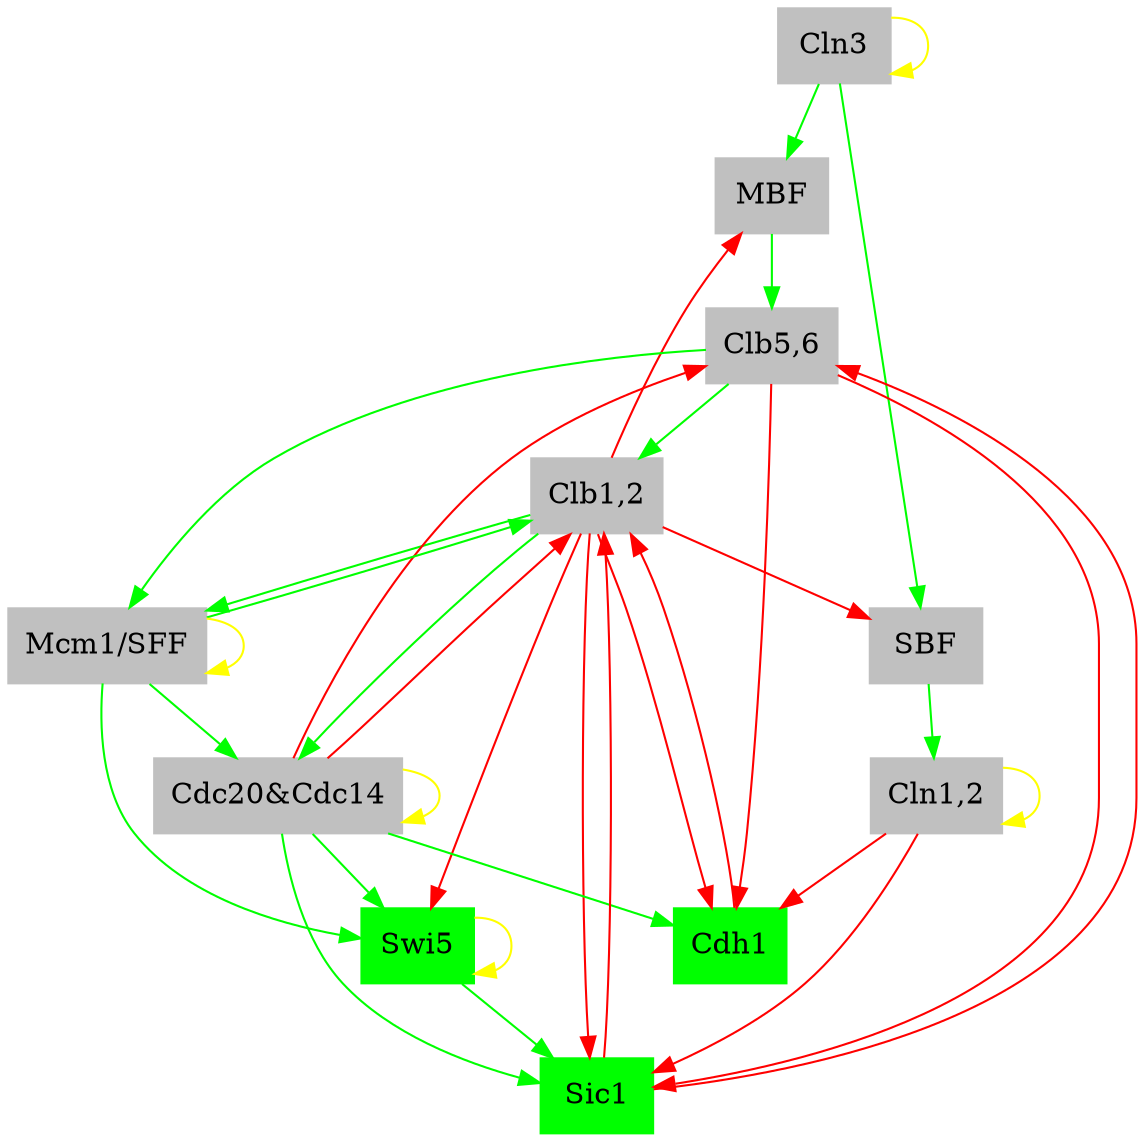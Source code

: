 digraph 00001100100  {
"Cln3" [shape=box, color=gray, style=filled];
	edge [color=yellow]; 
	"Cln3" -> "Cln3";
"MBF" [shape=box, color=gray, style=filled];
	edge [color=green]; 
	"Cln3" -> "MBF";
	edge [color=red]; 
	"Clb1,2" -> "MBF";
"SBF" [shape=box, color=gray, style=filled];
	edge [color=green]; 
	"Cln3" -> "SBF";
	edge [color=red]; 
	"Clb1,2" -> "SBF";
"Cln1,2" [shape=box, color=gray, style=filled];
	edge [color=yellow]; 
	"Cln1,2" -> "Cln1,2";
	edge [color=green]; 
	"SBF" -> "Cln1,2";
"Cdh1" [shape=box, color=green, style=filled];
	edge [color=green]; 
	"Cdc20&Cdc14" -> "Cdh1";
	edge [color=red]; 
	"Cln1,2" -> "Cdh1";
	"Clb5,6" -> "Cdh1";
	"Clb1,2" -> "Cdh1";
"Swi5" [shape=box, color=green, style=filled];
	edge [color=yellow]; 
	"Swi5" -> "Swi5";
	edge [color=green]; 
	"Mcm1/SFF" -> "Swi5";
	"Cdc20&Cdc14" -> "Swi5";
	edge [color=red]; 
	"Clb1,2" -> "Swi5";
"Cdc20&Cdc14" [shape=box, color=gray, style=filled];
	edge [color=yellow]; 
	"Cdc20&Cdc14" -> "Cdc20&Cdc14";
	edge [color=green]; 
	"Clb1,2" -> "Cdc20&Cdc14";
	"Mcm1/SFF" -> "Cdc20&Cdc14";
"Clb5,6" [shape=box, color=gray, style=filled];
	edge [color=green]; 
	"MBF" -> "Clb5,6";
	edge [color=red]; 
	"Sic1" -> "Clb5,6";
	"Cdc20&Cdc14" -> "Clb5,6";
"Sic1" [shape=box, color=green, style=filled];
	edge [color=green]; 
	"Cdc20&Cdc14" -> "Sic1";
	"Swi5" -> "Sic1";
	edge [color=red]; 
	"Clb1,2" -> "Sic1";
	"Cln1,2" -> "Sic1";
	"Clb5,6" -> "Sic1";
"Clb1,2" [shape=box, color=gray, style=filled];
	edge [color=green]; 
	"Mcm1/SFF" -> "Clb1,2";
	"Clb5,6" -> "Clb1,2";
	edge [color=red]; 
	"Sic1" -> "Clb1,2";
	"Cdc20&Cdc14" -> "Clb1,2";
	"Cdh1" -> "Clb1,2";
"Mcm1/SFF" [shape=box, color=gray, style=filled];
	edge [color=yellow]; 
	"Mcm1/SFF" -> "Mcm1/SFF";
	edge [color=green]; 
	"Clb1,2" -> "Mcm1/SFF";
	"Clb5,6" -> "Mcm1/SFF";

}